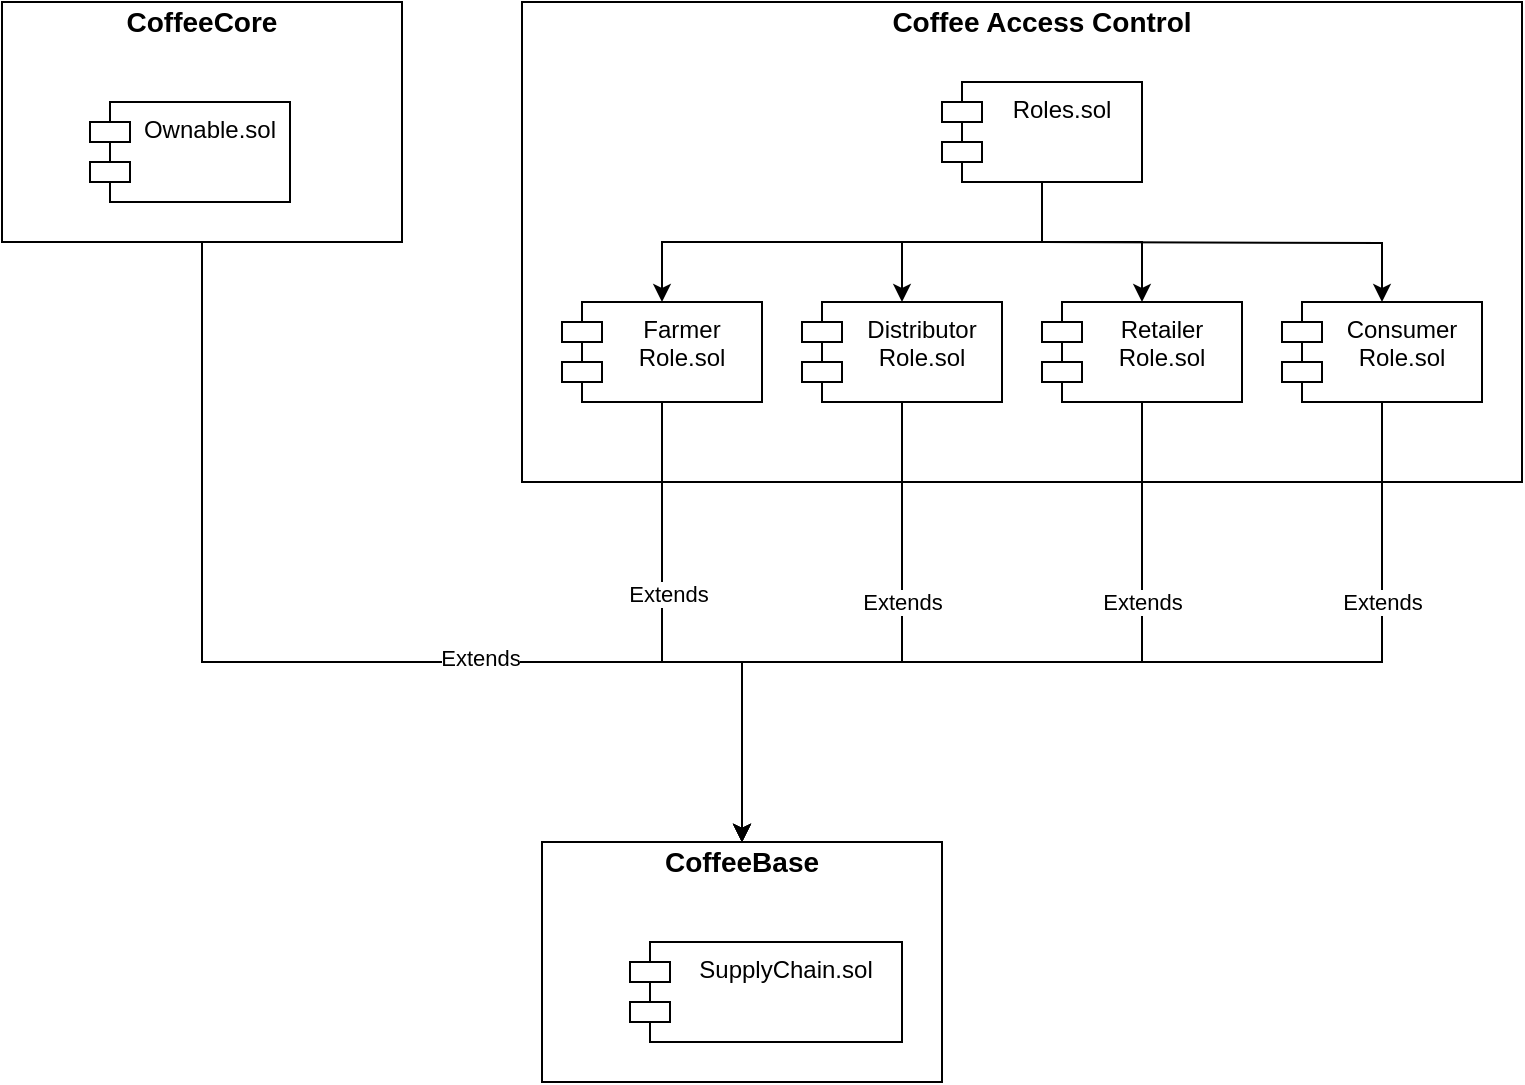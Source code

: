 <mxfile version="14.1.1" type="device"><diagram id="C5RBs43oDa-KdzZeNtuy" name="Page-1"><mxGraphModel dx="942" dy="593" grid="1" gridSize="10" guides="1" tooltips="1" connect="1" arrows="1" fold="1" page="1" pageScale="1" pageWidth="827" pageHeight="1169" math="0" shadow="0"><root><mxCell id="WIyWlLk6GJQsqaUBKTNV-0"/><mxCell id="WIyWlLk6GJQsqaUBKTNV-1" parent="WIyWlLk6GJQsqaUBKTNV-0"/><mxCell id="o0tdzjoWzjKvfj9O8OWs-27" value="" style="group" vertex="1" connectable="0" parent="WIyWlLk6GJQsqaUBKTNV-1"><mxGeometry x="310" y="140" width="500" height="240" as="geometry"/></mxCell><mxCell id="o0tdzjoWzjKvfj9O8OWs-8" value="" style="rounded=0;whiteSpace=wrap;html=1;" vertex="1" parent="o0tdzjoWzjKvfj9O8OWs-27"><mxGeometry width="500" height="240" as="geometry"/></mxCell><mxCell id="o0tdzjoWzjKvfj9O8OWs-36" style="edgeStyle=orthogonalEdgeStyle;rounded=0;orthogonalLoop=1;jettySize=auto;html=1;exitX=0.5;exitY=1;exitDx=0;exitDy=0;" edge="1" parent="o0tdzjoWzjKvfj9O8OWs-27" source="o0tdzjoWzjKvfj9O8OWs-9" target="o0tdzjoWzjKvfj9O8OWs-21"><mxGeometry relative="1" as="geometry"/></mxCell><mxCell id="o0tdzjoWzjKvfj9O8OWs-37" style="edgeStyle=orthogonalEdgeStyle;rounded=0;orthogonalLoop=1;jettySize=auto;html=1;exitX=0.5;exitY=1;exitDx=0;exitDy=0;" edge="1" parent="o0tdzjoWzjKvfj9O8OWs-27" source="o0tdzjoWzjKvfj9O8OWs-9" target="o0tdzjoWzjKvfj9O8OWs-22"><mxGeometry relative="1" as="geometry"/></mxCell><mxCell id="o0tdzjoWzjKvfj9O8OWs-38" style="edgeStyle=orthogonalEdgeStyle;rounded=0;orthogonalLoop=1;jettySize=auto;html=1;" edge="1" parent="o0tdzjoWzjKvfj9O8OWs-27" source="o0tdzjoWzjKvfj9O8OWs-9" target="o0tdzjoWzjKvfj9O8OWs-23"><mxGeometry relative="1" as="geometry"/></mxCell><mxCell id="o0tdzjoWzjKvfj9O8OWs-39" style="edgeStyle=orthogonalEdgeStyle;rounded=0;orthogonalLoop=1;jettySize=auto;html=1;" edge="1" parent="o0tdzjoWzjKvfj9O8OWs-27" target="o0tdzjoWzjKvfj9O8OWs-24"><mxGeometry relative="1" as="geometry"><mxPoint x="260" y="120" as="sourcePoint"/></mxGeometry></mxCell><mxCell id="o0tdzjoWzjKvfj9O8OWs-9" value="Roles.sol" style="shape=module;align=left;spacingLeft=20;align=center;verticalAlign=top;" vertex="1" parent="o0tdzjoWzjKvfj9O8OWs-27"><mxGeometry x="210" y="40" width="100" height="50" as="geometry"/></mxCell><mxCell id="o0tdzjoWzjKvfj9O8OWs-10" value="&lt;b style=&quot;font-size: 14px&quot;&gt;Coffee Access Control&lt;/b&gt;" style="text;html=1;strokeColor=none;fillColor=none;align=center;verticalAlign=middle;whiteSpace=wrap;rounded=0;" vertex="1" parent="o0tdzjoWzjKvfj9O8OWs-27"><mxGeometry x="180" width="160" height="20" as="geometry"/></mxCell><mxCell id="o0tdzjoWzjKvfj9O8OWs-21" value="Farmer&#10;Role.sol" style="shape=module;align=left;spacingLeft=20;align=center;verticalAlign=top;" vertex="1" parent="o0tdzjoWzjKvfj9O8OWs-27"><mxGeometry x="20" y="150" width="100" height="50" as="geometry"/></mxCell><mxCell id="o0tdzjoWzjKvfj9O8OWs-22" value="Distributor&#10;Role.sol" style="shape=module;align=left;spacingLeft=20;align=center;verticalAlign=top;" vertex="1" parent="o0tdzjoWzjKvfj9O8OWs-27"><mxGeometry x="140" y="150" width="100" height="50" as="geometry"/></mxCell><mxCell id="o0tdzjoWzjKvfj9O8OWs-23" value="Retailer&#10;Role.sol" style="shape=module;align=left;spacingLeft=20;align=center;verticalAlign=top;" vertex="1" parent="o0tdzjoWzjKvfj9O8OWs-27"><mxGeometry x="260" y="150" width="100" height="50" as="geometry"/></mxCell><mxCell id="o0tdzjoWzjKvfj9O8OWs-24" value="Consumer&#10;Role.sol" style="shape=module;align=left;spacingLeft=20;align=center;verticalAlign=top;" vertex="1" parent="o0tdzjoWzjKvfj9O8OWs-27"><mxGeometry x="380" y="150" width="100" height="50" as="geometry"/></mxCell><mxCell id="o0tdzjoWzjKvfj9O8OWs-17" style="edgeStyle=orthogonalEdgeStyle;rounded=0;orthogonalLoop=1;jettySize=auto;html=1;entryX=0.5;entryY=0;entryDx=0;entryDy=0;exitX=0.5;exitY=1;exitDx=0;exitDy=0;" edge="1" parent="WIyWlLk6GJQsqaUBKTNV-1" source="o0tdzjoWzjKvfj9O8OWs-21" target="o0tdzjoWzjKvfj9O8OWs-11"><mxGeometry relative="1" as="geometry"><mxPoint x="400" y="420" as="sourcePoint"/><Array as="points"><mxPoint x="380" y="470"/><mxPoint x="420" y="470"/></Array></mxGeometry></mxCell><mxCell id="o0tdzjoWzjKvfj9O8OWs-19" value="Extends" style="edgeLabel;html=1;align=center;verticalAlign=middle;resizable=0;points=[];" vertex="1" connectable="0" parent="o0tdzjoWzjKvfj9O8OWs-17"><mxGeometry x="-0.26" y="3" relative="1" as="geometry"><mxPoint as="offset"/></mxGeometry></mxCell><mxCell id="o0tdzjoWzjKvfj9O8OWs-13" value="" style="group" vertex="1" connectable="0" parent="WIyWlLk6GJQsqaUBKTNV-1"><mxGeometry x="320" y="560" width="200" height="120" as="geometry"/></mxCell><mxCell id="o0tdzjoWzjKvfj9O8OWs-4" value="" style="rounded=0;whiteSpace=wrap;html=1;" vertex="1" parent="o0tdzjoWzjKvfj9O8OWs-13"><mxGeometry width="200" height="120" as="geometry"/></mxCell><mxCell id="o0tdzjoWzjKvfj9O8OWs-5" value="SupplyChain.sol" style="shape=module;align=left;spacingLeft=20;align=center;verticalAlign=top;" vertex="1" parent="o0tdzjoWzjKvfj9O8OWs-13"><mxGeometry x="44" y="50" width="136" height="50" as="geometry"/></mxCell><mxCell id="o0tdzjoWzjKvfj9O8OWs-11" value="&lt;b style=&quot;font-size: 14px&quot;&gt;CoffeeBase&lt;/b&gt;" style="text;html=1;strokeColor=none;fillColor=none;align=center;verticalAlign=middle;whiteSpace=wrap;rounded=0;" vertex="1" parent="o0tdzjoWzjKvfj9O8OWs-13"><mxGeometry x="20" width="160" height="20" as="geometry"/></mxCell><mxCell id="o0tdzjoWzjKvfj9O8OWs-14" value="" style="group" vertex="1" connectable="0" parent="WIyWlLk6GJQsqaUBKTNV-1"><mxGeometry x="50" y="140" width="200" height="120" as="geometry"/></mxCell><mxCell id="o0tdzjoWzjKvfj9O8OWs-3" value="" style="rounded=0;whiteSpace=wrap;html=1;" vertex="1" parent="o0tdzjoWzjKvfj9O8OWs-14"><mxGeometry width="200" height="120" as="geometry"/></mxCell><mxCell id="o0tdzjoWzjKvfj9O8OWs-1" value="Ownable.sol" style="shape=module;align=left;spacingLeft=20;align=center;verticalAlign=top;" vertex="1" parent="o0tdzjoWzjKvfj9O8OWs-14"><mxGeometry x="44" y="50" width="100" height="50" as="geometry"/></mxCell><mxCell id="o0tdzjoWzjKvfj9O8OWs-12" value="&lt;font style=&quot;font-size: 14px&quot;&gt;&lt;b&gt;CoffeeCore&lt;/b&gt;&lt;/font&gt;" style="text;html=1;strokeColor=none;fillColor=none;align=center;verticalAlign=middle;whiteSpace=wrap;rounded=0;" vertex="1" parent="o0tdzjoWzjKvfj9O8OWs-14"><mxGeometry x="20" width="160" height="20" as="geometry"/></mxCell><mxCell id="o0tdzjoWzjKvfj9O8OWs-15" style="edgeStyle=orthogonalEdgeStyle;rounded=0;orthogonalLoop=1;jettySize=auto;html=1;exitX=0.5;exitY=1;exitDx=0;exitDy=0;entryX=0.5;entryY=0;entryDx=0;entryDy=0;" edge="1" parent="WIyWlLk6GJQsqaUBKTNV-1" source="o0tdzjoWzjKvfj9O8OWs-3" target="o0tdzjoWzjKvfj9O8OWs-11"><mxGeometry relative="1" as="geometry"><mxPoint x="320" y="540" as="targetPoint"/><Array as="points"><mxPoint x="150" y="470"/><mxPoint x="420" y="470"/></Array></mxGeometry></mxCell><mxCell id="o0tdzjoWzjKvfj9O8OWs-25" value="Extends" style="edgeLabel;html=1;align=center;verticalAlign=middle;resizable=0;points=[];" vertex="1" connectable="0" parent="o0tdzjoWzjKvfj9O8OWs-15"><mxGeometry x="0.224" y="2" relative="1" as="geometry"><mxPoint as="offset"/></mxGeometry></mxCell><mxCell id="o0tdzjoWzjKvfj9O8OWs-29" style="edgeStyle=orthogonalEdgeStyle;rounded=0;orthogonalLoop=1;jettySize=auto;html=1;entryX=0.5;entryY=0;entryDx=0;entryDy=0;exitX=0.5;exitY=1;exitDx=0;exitDy=0;" edge="1" parent="WIyWlLk6GJQsqaUBKTNV-1" source="o0tdzjoWzjKvfj9O8OWs-22" target="o0tdzjoWzjKvfj9O8OWs-11"><mxGeometry relative="1" as="geometry"><mxPoint x="610" y="410" as="sourcePoint"/><mxPoint x="580" y="550" as="targetPoint"/><Array as="points"><mxPoint x="500" y="470"/><mxPoint x="420" y="470"/></Array></mxGeometry></mxCell><mxCell id="o0tdzjoWzjKvfj9O8OWs-30" value="Extends" style="edgeLabel;html=1;align=center;verticalAlign=middle;resizable=0;points=[];" vertex="1" connectable="0" parent="o0tdzjoWzjKvfj9O8OWs-29"><mxGeometry x="-0.26" y="3" relative="1" as="geometry"><mxPoint x="-3" y="-11" as="offset"/></mxGeometry></mxCell><mxCell id="o0tdzjoWzjKvfj9O8OWs-31" style="edgeStyle=orthogonalEdgeStyle;rounded=0;orthogonalLoop=1;jettySize=auto;html=1;entryX=0.5;entryY=0;entryDx=0;entryDy=0;exitX=0.5;exitY=1;exitDx=0;exitDy=0;" edge="1" parent="WIyWlLk6GJQsqaUBKTNV-1" source="o0tdzjoWzjKvfj9O8OWs-23" target="o0tdzjoWzjKvfj9O8OWs-11"><mxGeometry relative="1" as="geometry"><mxPoint x="510" y="350" as="sourcePoint"/><mxPoint x="330" y="560" as="targetPoint"/><Array as="points"><mxPoint x="620" y="470"/><mxPoint x="420" y="470"/></Array></mxGeometry></mxCell><mxCell id="o0tdzjoWzjKvfj9O8OWs-32" value="Extends" style="edgeLabel;html=1;align=center;verticalAlign=middle;resizable=0;points=[];" vertex="1" connectable="0" parent="o0tdzjoWzjKvfj9O8OWs-31"><mxGeometry x="-0.26" y="3" relative="1" as="geometry"><mxPoint x="25" y="-33" as="offset"/></mxGeometry></mxCell><mxCell id="o0tdzjoWzjKvfj9O8OWs-33" style="edgeStyle=orthogonalEdgeStyle;rounded=0;orthogonalLoop=1;jettySize=auto;html=1;entryX=0.5;entryY=0;entryDx=0;entryDy=0;exitX=0.5;exitY=1;exitDx=0;exitDy=0;" edge="1" parent="WIyWlLk6GJQsqaUBKTNV-1" source="o0tdzjoWzjKvfj9O8OWs-24" target="o0tdzjoWzjKvfj9O8OWs-11"><mxGeometry relative="1" as="geometry"><mxPoint x="390" y="350" as="sourcePoint"/><mxPoint x="330" y="560" as="targetPoint"/><Array as="points"><mxPoint x="740" y="470"/><mxPoint x="420" y="470"/></Array></mxGeometry></mxCell><mxCell id="o0tdzjoWzjKvfj9O8OWs-34" value="Extends" style="edgeLabel;html=1;align=center;verticalAlign=middle;resizable=0;points=[];" vertex="1" connectable="0" parent="o0tdzjoWzjKvfj9O8OWs-33"><mxGeometry x="-0.26" y="3" relative="1" as="geometry"><mxPoint x="70" y="-33" as="offset"/></mxGeometry></mxCell></root></mxGraphModel></diagram></mxfile>